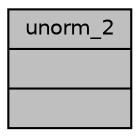 digraph "unorm_2"
{
  edge [fontname="Helvetica",fontsize="10",labelfontname="Helvetica",labelfontsize="10"];
  node [fontname="Helvetica",fontsize="10",shape=record];
  Node1 [label="{unorm_2\n||}",height=0.2,width=0.4,color="black", fillcolor="grey75", style="filled", fontcolor="black"];
}

